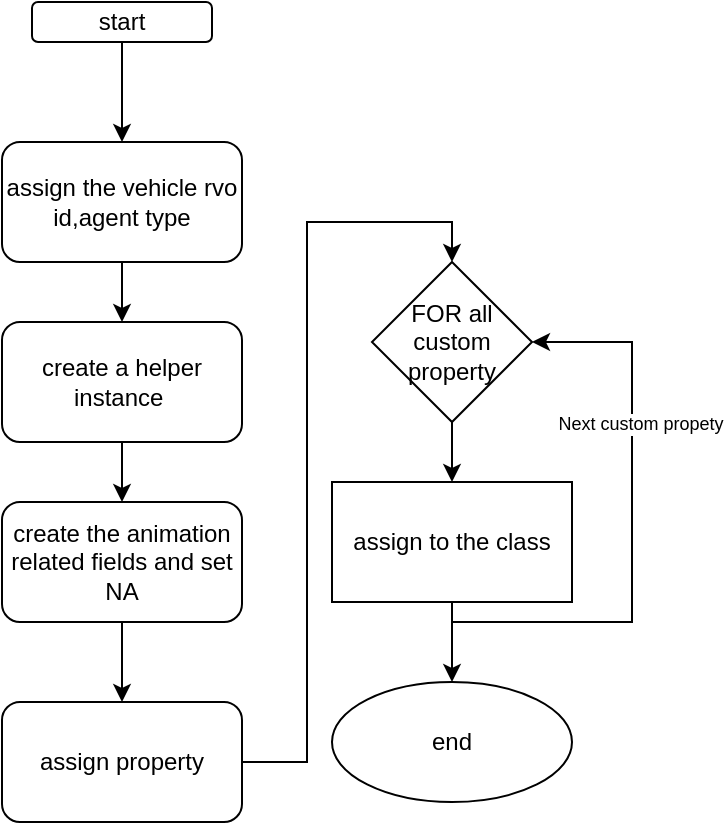 <mxfile version="17.5.1" type="github">
  <diagram id="ceKti_Ka-W3cxVjrc0Ye" name="Page-1">
    <mxGraphModel dx="1038" dy="579" grid="1" gridSize="10" guides="1" tooltips="1" connect="1" arrows="1" fold="1" page="1" pageScale="1" pageWidth="850" pageHeight="1100" math="0" shadow="0">
      <root>
        <mxCell id="0" />
        <mxCell id="1" parent="0" />
        <mxCell id="NSxaghfgCX7ByZmKsTus-1" value="" style="edgeStyle=orthogonalEdgeStyle;rounded=0;orthogonalLoop=1;jettySize=auto;html=1;" parent="1" source="NSxaghfgCX7ByZmKsTus-2" target="NSxaghfgCX7ByZmKsTus-4" edge="1">
          <mxGeometry relative="1" as="geometry" />
        </mxCell>
        <mxCell id="NSxaghfgCX7ByZmKsTus-2" value="start" style="rounded=1;whiteSpace=wrap;html=1;" parent="1" vertex="1">
          <mxGeometry x="80" y="30" width="90" height="20" as="geometry" />
        </mxCell>
        <mxCell id="NSxaghfgCX7ByZmKsTus-3" value="" style="edgeStyle=orthogonalEdgeStyle;rounded=0;orthogonalLoop=1;jettySize=auto;html=1;" parent="1" source="NSxaghfgCX7ByZmKsTus-4" target="NSxaghfgCX7ByZmKsTus-6" edge="1">
          <mxGeometry relative="1" as="geometry" />
        </mxCell>
        <mxCell id="NSxaghfgCX7ByZmKsTus-4" value="assign the vehicle rvo id,agent type" style="whiteSpace=wrap;html=1;rounded=1;" parent="1" vertex="1">
          <mxGeometry x="65" y="100" width="120" height="60" as="geometry" />
        </mxCell>
        <mxCell id="NSxaghfgCX7ByZmKsTus-5" value="" style="edgeStyle=orthogonalEdgeStyle;rounded=0;orthogonalLoop=1;jettySize=auto;html=1;" parent="1" source="NSxaghfgCX7ByZmKsTus-6" target="NSxaghfgCX7ByZmKsTus-8" edge="1">
          <mxGeometry relative="1" as="geometry" />
        </mxCell>
        <mxCell id="NSxaghfgCX7ByZmKsTus-6" value="create a helper instance&amp;nbsp;" style="whiteSpace=wrap;html=1;rounded=1;" parent="1" vertex="1">
          <mxGeometry x="65" y="190" width="120" height="60" as="geometry" />
        </mxCell>
        <mxCell id="NSxaghfgCX7ByZmKsTus-7" value="" style="edgeStyle=orthogonalEdgeStyle;rounded=0;orthogonalLoop=1;jettySize=auto;html=1;" parent="1" source="NSxaghfgCX7ByZmKsTus-8" target="NSxaghfgCX7ByZmKsTus-10" edge="1">
          <mxGeometry relative="1" as="geometry" />
        </mxCell>
        <mxCell id="NSxaghfgCX7ByZmKsTus-8" value="create the animation related fields and set NA" style="whiteSpace=wrap;html=1;rounded=1;" parent="1" vertex="1">
          <mxGeometry x="65" y="280" width="120" height="60" as="geometry" />
        </mxCell>
        <mxCell id="NSxaghfgCX7ByZmKsTus-9" style="edgeStyle=orthogonalEdgeStyle;rounded=0;orthogonalLoop=1;jettySize=auto;html=1;entryX=0.5;entryY=0;entryDx=0;entryDy=0;" parent="1" source="NSxaghfgCX7ByZmKsTus-10" target="NSxaghfgCX7ByZmKsTus-12" edge="1">
          <mxGeometry relative="1" as="geometry" />
        </mxCell>
        <mxCell id="NSxaghfgCX7ByZmKsTus-10" value="assign property" style="whiteSpace=wrap;html=1;rounded=1;" parent="1" vertex="1">
          <mxGeometry x="65" y="380" width="120" height="60" as="geometry" />
        </mxCell>
        <mxCell id="NSxaghfgCX7ByZmKsTus-11" value="" style="edgeStyle=orthogonalEdgeStyle;rounded=0;orthogonalLoop=1;jettySize=auto;html=1;fontSize=9;" parent="1" source="NSxaghfgCX7ByZmKsTus-12" target="NSxaghfgCX7ByZmKsTus-16" edge="1">
          <mxGeometry relative="1" as="geometry" />
        </mxCell>
        <mxCell id="NSxaghfgCX7ByZmKsTus-12" value="FOR all custom property" style="rhombus;whiteSpace=wrap;html=1;" parent="1" vertex="1">
          <mxGeometry x="250" y="160" width="80" height="80" as="geometry" />
        </mxCell>
        <mxCell id="NSxaghfgCX7ByZmKsTus-13" style="edgeStyle=orthogonalEdgeStyle;rounded=0;orthogonalLoop=1;jettySize=auto;html=1;entryX=1;entryY=0.5;entryDx=0;entryDy=0;fontSize=9;" parent="1" source="NSxaghfgCX7ByZmKsTus-16" target="NSxaghfgCX7ByZmKsTus-12" edge="1">
          <mxGeometry relative="1" as="geometry">
            <Array as="points">
              <mxPoint x="290" y="340" />
              <mxPoint x="380" y="340" />
              <mxPoint x="380" y="200" />
            </Array>
          </mxGeometry>
        </mxCell>
        <mxCell id="NSxaghfgCX7ByZmKsTus-14" value="Next custom propety" style="edgeLabel;html=1;align=center;verticalAlign=middle;resizable=0;points=[];fontSize=9;" parent="NSxaghfgCX7ByZmKsTus-13" vertex="1" connectable="0">
          <mxGeometry x="0.372" y="-4" relative="1" as="geometry">
            <mxPoint as="offset" />
          </mxGeometry>
        </mxCell>
        <mxCell id="NSxaghfgCX7ByZmKsTus-15" value="" style="edgeStyle=orthogonalEdgeStyle;rounded=0;orthogonalLoop=1;jettySize=auto;html=1;fontSize=9;" parent="1" source="NSxaghfgCX7ByZmKsTus-16" target="NSxaghfgCX7ByZmKsTus-17" edge="1">
          <mxGeometry relative="1" as="geometry" />
        </mxCell>
        <mxCell id="NSxaghfgCX7ByZmKsTus-16" value="assign to the class" style="whiteSpace=wrap;html=1;" parent="1" vertex="1">
          <mxGeometry x="230" y="270" width="120" height="60" as="geometry" />
        </mxCell>
        <mxCell id="NSxaghfgCX7ByZmKsTus-17" value="end" style="ellipse;whiteSpace=wrap;html=1;" parent="1" vertex="1">
          <mxGeometry x="230" y="370" width="120" height="60" as="geometry" />
        </mxCell>
      </root>
    </mxGraphModel>
  </diagram>
</mxfile>
